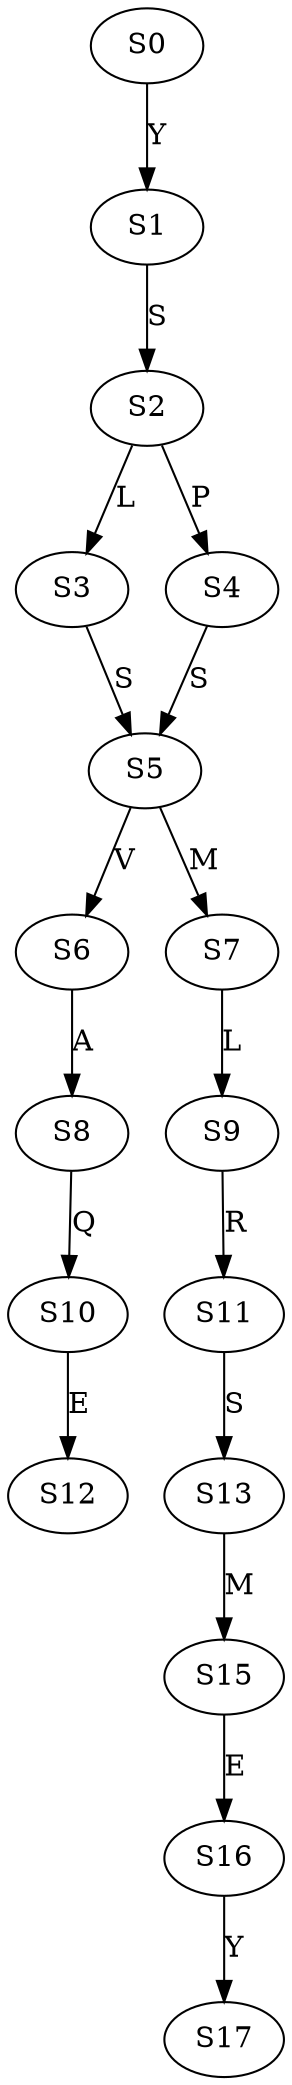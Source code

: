 strict digraph  {
	S0 -> S1 [ label = Y ];
	S1 -> S2 [ label = S ];
	S2 -> S3 [ label = L ];
	S2 -> S4 [ label = P ];
	S3 -> S5 [ label = S ];
	S4 -> S5 [ label = S ];
	S5 -> S6 [ label = V ];
	S5 -> S7 [ label = M ];
	S6 -> S8 [ label = A ];
	S7 -> S9 [ label = L ];
	S8 -> S10 [ label = Q ];
	S9 -> S11 [ label = R ];
	S10 -> S12 [ label = E ];
	S11 -> S13 [ label = S ];
	S13 -> S15 [ label = M ];
	S15 -> S16 [ label = E ];
	S16 -> S17 [ label = Y ];
}
